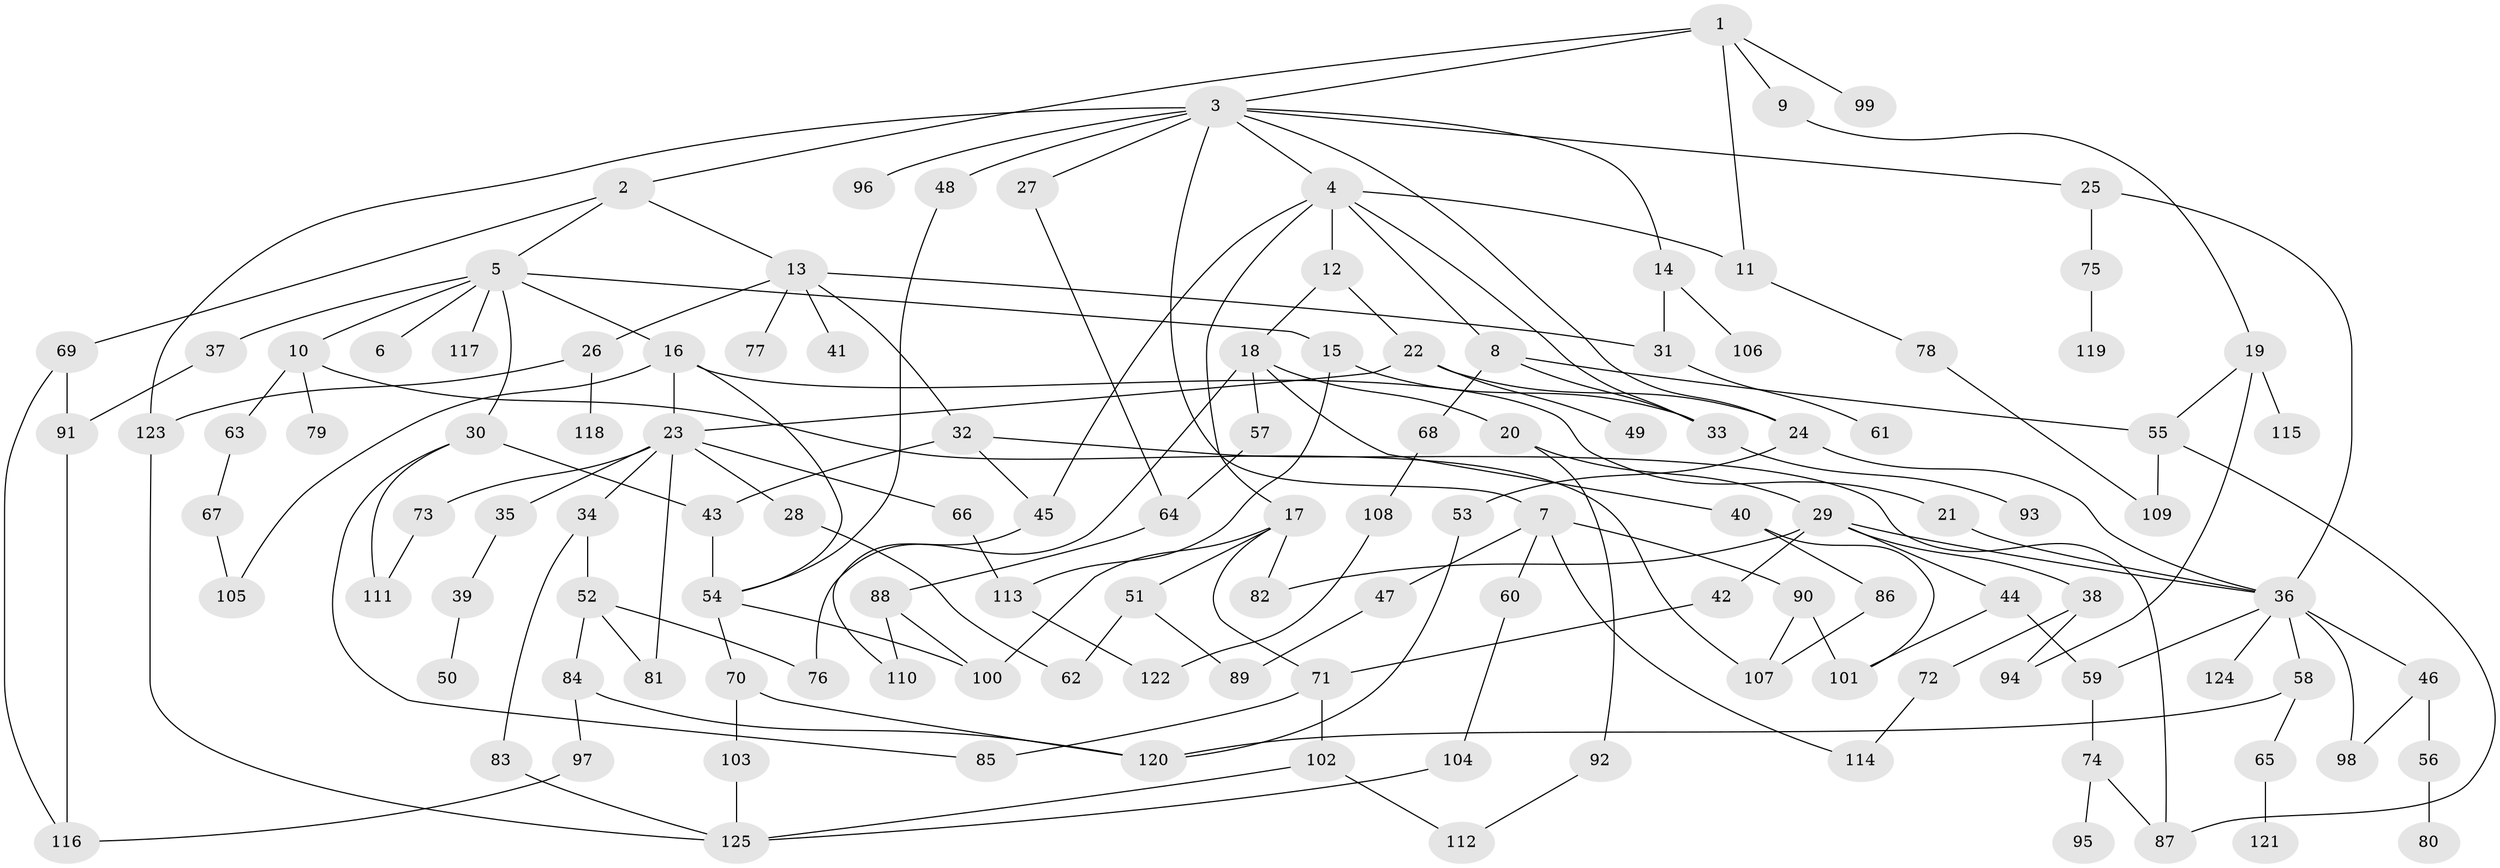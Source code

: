 // coarse degree distribution, {4: 0.0975609756097561, 10: 0.036585365853658534, 8: 0.036585365853658534, 1: 0.17073170731707318, 5: 0.08536585365853659, 2: 0.2926829268292683, 3: 0.23170731707317074, 6: 0.04878048780487805}
// Generated by graph-tools (version 1.1) at 2025/23/03/03/25 07:23:34]
// undirected, 125 vertices, 176 edges
graph export_dot {
graph [start="1"]
  node [color=gray90,style=filled];
  1;
  2;
  3;
  4;
  5;
  6;
  7;
  8;
  9;
  10;
  11;
  12;
  13;
  14;
  15;
  16;
  17;
  18;
  19;
  20;
  21;
  22;
  23;
  24;
  25;
  26;
  27;
  28;
  29;
  30;
  31;
  32;
  33;
  34;
  35;
  36;
  37;
  38;
  39;
  40;
  41;
  42;
  43;
  44;
  45;
  46;
  47;
  48;
  49;
  50;
  51;
  52;
  53;
  54;
  55;
  56;
  57;
  58;
  59;
  60;
  61;
  62;
  63;
  64;
  65;
  66;
  67;
  68;
  69;
  70;
  71;
  72;
  73;
  74;
  75;
  76;
  77;
  78;
  79;
  80;
  81;
  82;
  83;
  84;
  85;
  86;
  87;
  88;
  89;
  90;
  91;
  92;
  93;
  94;
  95;
  96;
  97;
  98;
  99;
  100;
  101;
  102;
  103;
  104;
  105;
  106;
  107;
  108;
  109;
  110;
  111;
  112;
  113;
  114;
  115;
  116;
  117;
  118;
  119;
  120;
  121;
  122;
  123;
  124;
  125;
  1 -- 2;
  1 -- 3;
  1 -- 9;
  1 -- 11;
  1 -- 99;
  2 -- 5;
  2 -- 13;
  2 -- 69;
  3 -- 4;
  3 -- 7;
  3 -- 14;
  3 -- 25;
  3 -- 27;
  3 -- 48;
  3 -- 96;
  3 -- 24;
  3 -- 123;
  4 -- 8;
  4 -- 12;
  4 -- 17;
  4 -- 33;
  4 -- 45;
  4 -- 11;
  5 -- 6;
  5 -- 10;
  5 -- 15;
  5 -- 16;
  5 -- 30;
  5 -- 37;
  5 -- 117;
  7 -- 47;
  7 -- 60;
  7 -- 90;
  7 -- 114;
  8 -- 68;
  8 -- 55;
  8 -- 33;
  9 -- 19;
  10 -- 63;
  10 -- 79;
  10 -- 107;
  11 -- 78;
  12 -- 18;
  12 -- 22;
  13 -- 26;
  13 -- 32;
  13 -- 41;
  13 -- 77;
  13 -- 31;
  14 -- 31;
  14 -- 106;
  15 -- 33;
  15 -- 113;
  16 -- 21;
  16 -- 54;
  16 -- 105;
  16 -- 23;
  17 -- 51;
  17 -- 82;
  17 -- 71;
  17 -- 100;
  18 -- 20;
  18 -- 40;
  18 -- 57;
  18 -- 76;
  19 -- 55;
  19 -- 115;
  19 -- 94;
  20 -- 29;
  20 -- 92;
  21 -- 36;
  22 -- 23;
  22 -- 24;
  22 -- 49;
  23 -- 28;
  23 -- 34;
  23 -- 35;
  23 -- 66;
  23 -- 73;
  23 -- 81;
  24 -- 53;
  24 -- 36;
  25 -- 75;
  25 -- 36;
  26 -- 118;
  26 -- 123;
  27 -- 64;
  28 -- 62;
  29 -- 38;
  29 -- 42;
  29 -- 44;
  29 -- 36;
  29 -- 82;
  30 -- 85;
  30 -- 111;
  30 -- 43;
  31 -- 61;
  32 -- 43;
  32 -- 45;
  32 -- 87;
  33 -- 93;
  34 -- 52;
  34 -- 83;
  35 -- 39;
  36 -- 46;
  36 -- 58;
  36 -- 124;
  36 -- 59;
  36 -- 98;
  37 -- 91;
  38 -- 72;
  38 -- 94;
  39 -- 50;
  40 -- 86;
  40 -- 101;
  42 -- 71;
  43 -- 54;
  44 -- 59;
  44 -- 101;
  45 -- 110;
  46 -- 56;
  46 -- 98;
  47 -- 89;
  48 -- 54;
  51 -- 62;
  51 -- 89;
  52 -- 76;
  52 -- 84;
  52 -- 81;
  53 -- 120;
  54 -- 70;
  54 -- 100;
  55 -- 109;
  55 -- 87;
  56 -- 80;
  57 -- 64;
  58 -- 65;
  58 -- 120;
  59 -- 74;
  60 -- 104;
  63 -- 67;
  64 -- 88;
  65 -- 121;
  66 -- 113;
  67 -- 105;
  68 -- 108;
  69 -- 91;
  69 -- 116;
  70 -- 103;
  70 -- 120;
  71 -- 102;
  71 -- 85;
  72 -- 114;
  73 -- 111;
  74 -- 95;
  74 -- 87;
  75 -- 119;
  78 -- 109;
  83 -- 125;
  84 -- 97;
  84 -- 120;
  86 -- 107;
  88 -- 100;
  88 -- 110;
  90 -- 107;
  90 -- 101;
  91 -- 116;
  92 -- 112;
  97 -- 116;
  102 -- 125;
  102 -- 112;
  103 -- 125;
  104 -- 125;
  108 -- 122;
  113 -- 122;
  123 -- 125;
}
